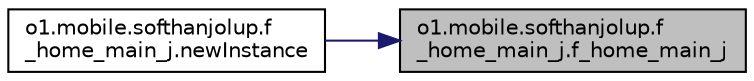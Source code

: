 digraph "o1.mobile.softhanjolup.f_home_main_j.f_home_main_j"
{
 // LATEX_PDF_SIZE
  edge [fontname="Helvetica",fontsize="10",labelfontname="Helvetica",labelfontsize="10"];
  node [fontname="Helvetica",fontsize="10",shape=record];
  rankdir="RL";
  Node1 [label="o1.mobile.softhanjolup.f\l_home_main_j.f_home_main_j",height=0.2,width=0.4,color="black", fillcolor="grey75", style="filled", fontcolor="black",tooltip=" "];
  Node1 -> Node2 [dir="back",color="midnightblue",fontsize="10",style="solid",fontname="Helvetica"];
  Node2 [label="o1.mobile.softhanjolup.f\l_home_main_j.newInstance",height=0.2,width=0.4,color="black", fillcolor="white", style="filled",URL="$classo1_1_1mobile_1_1softhanjolup_1_1f__home__main__j.html#a459575161e7f52cf67c8e8877c041acb",tooltip=" "];
}
